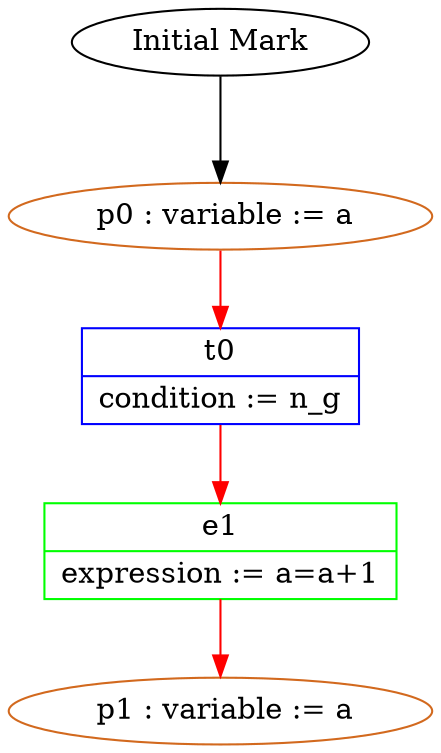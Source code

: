 digraph "example1vis" {
	fontname = "Times-Roman"; fontsize = 14;
	node [ height = 0.25, width = 0.4, shape = box ];
	edge [ color = red ];
	nodesep = 0.1; ranksep = 0.5;

	nodep0 [color = chocolate shape = ellipse, label = " p0 : variable := a"];
	nodep1 [color = chocolate shape = ellipse, label = " p1 : variable := a"];

	nodet0 [color = blue shape = record, label = "{ t0  | condition := n_g }"];
	nodee1 [color = green shape = record, label = "{ e1 | expression := a=a+1 }"];

	nodep0 -> nodet0 [label=""];
	nodet0 -> nodee1 [label=""];
	nodee1 -> nodep1 [label=""];
	nodestart [color = black shape = ellipse, label = "Initial Mark"];
	nodestart -> nodep0 [color = black label = " "];
}
